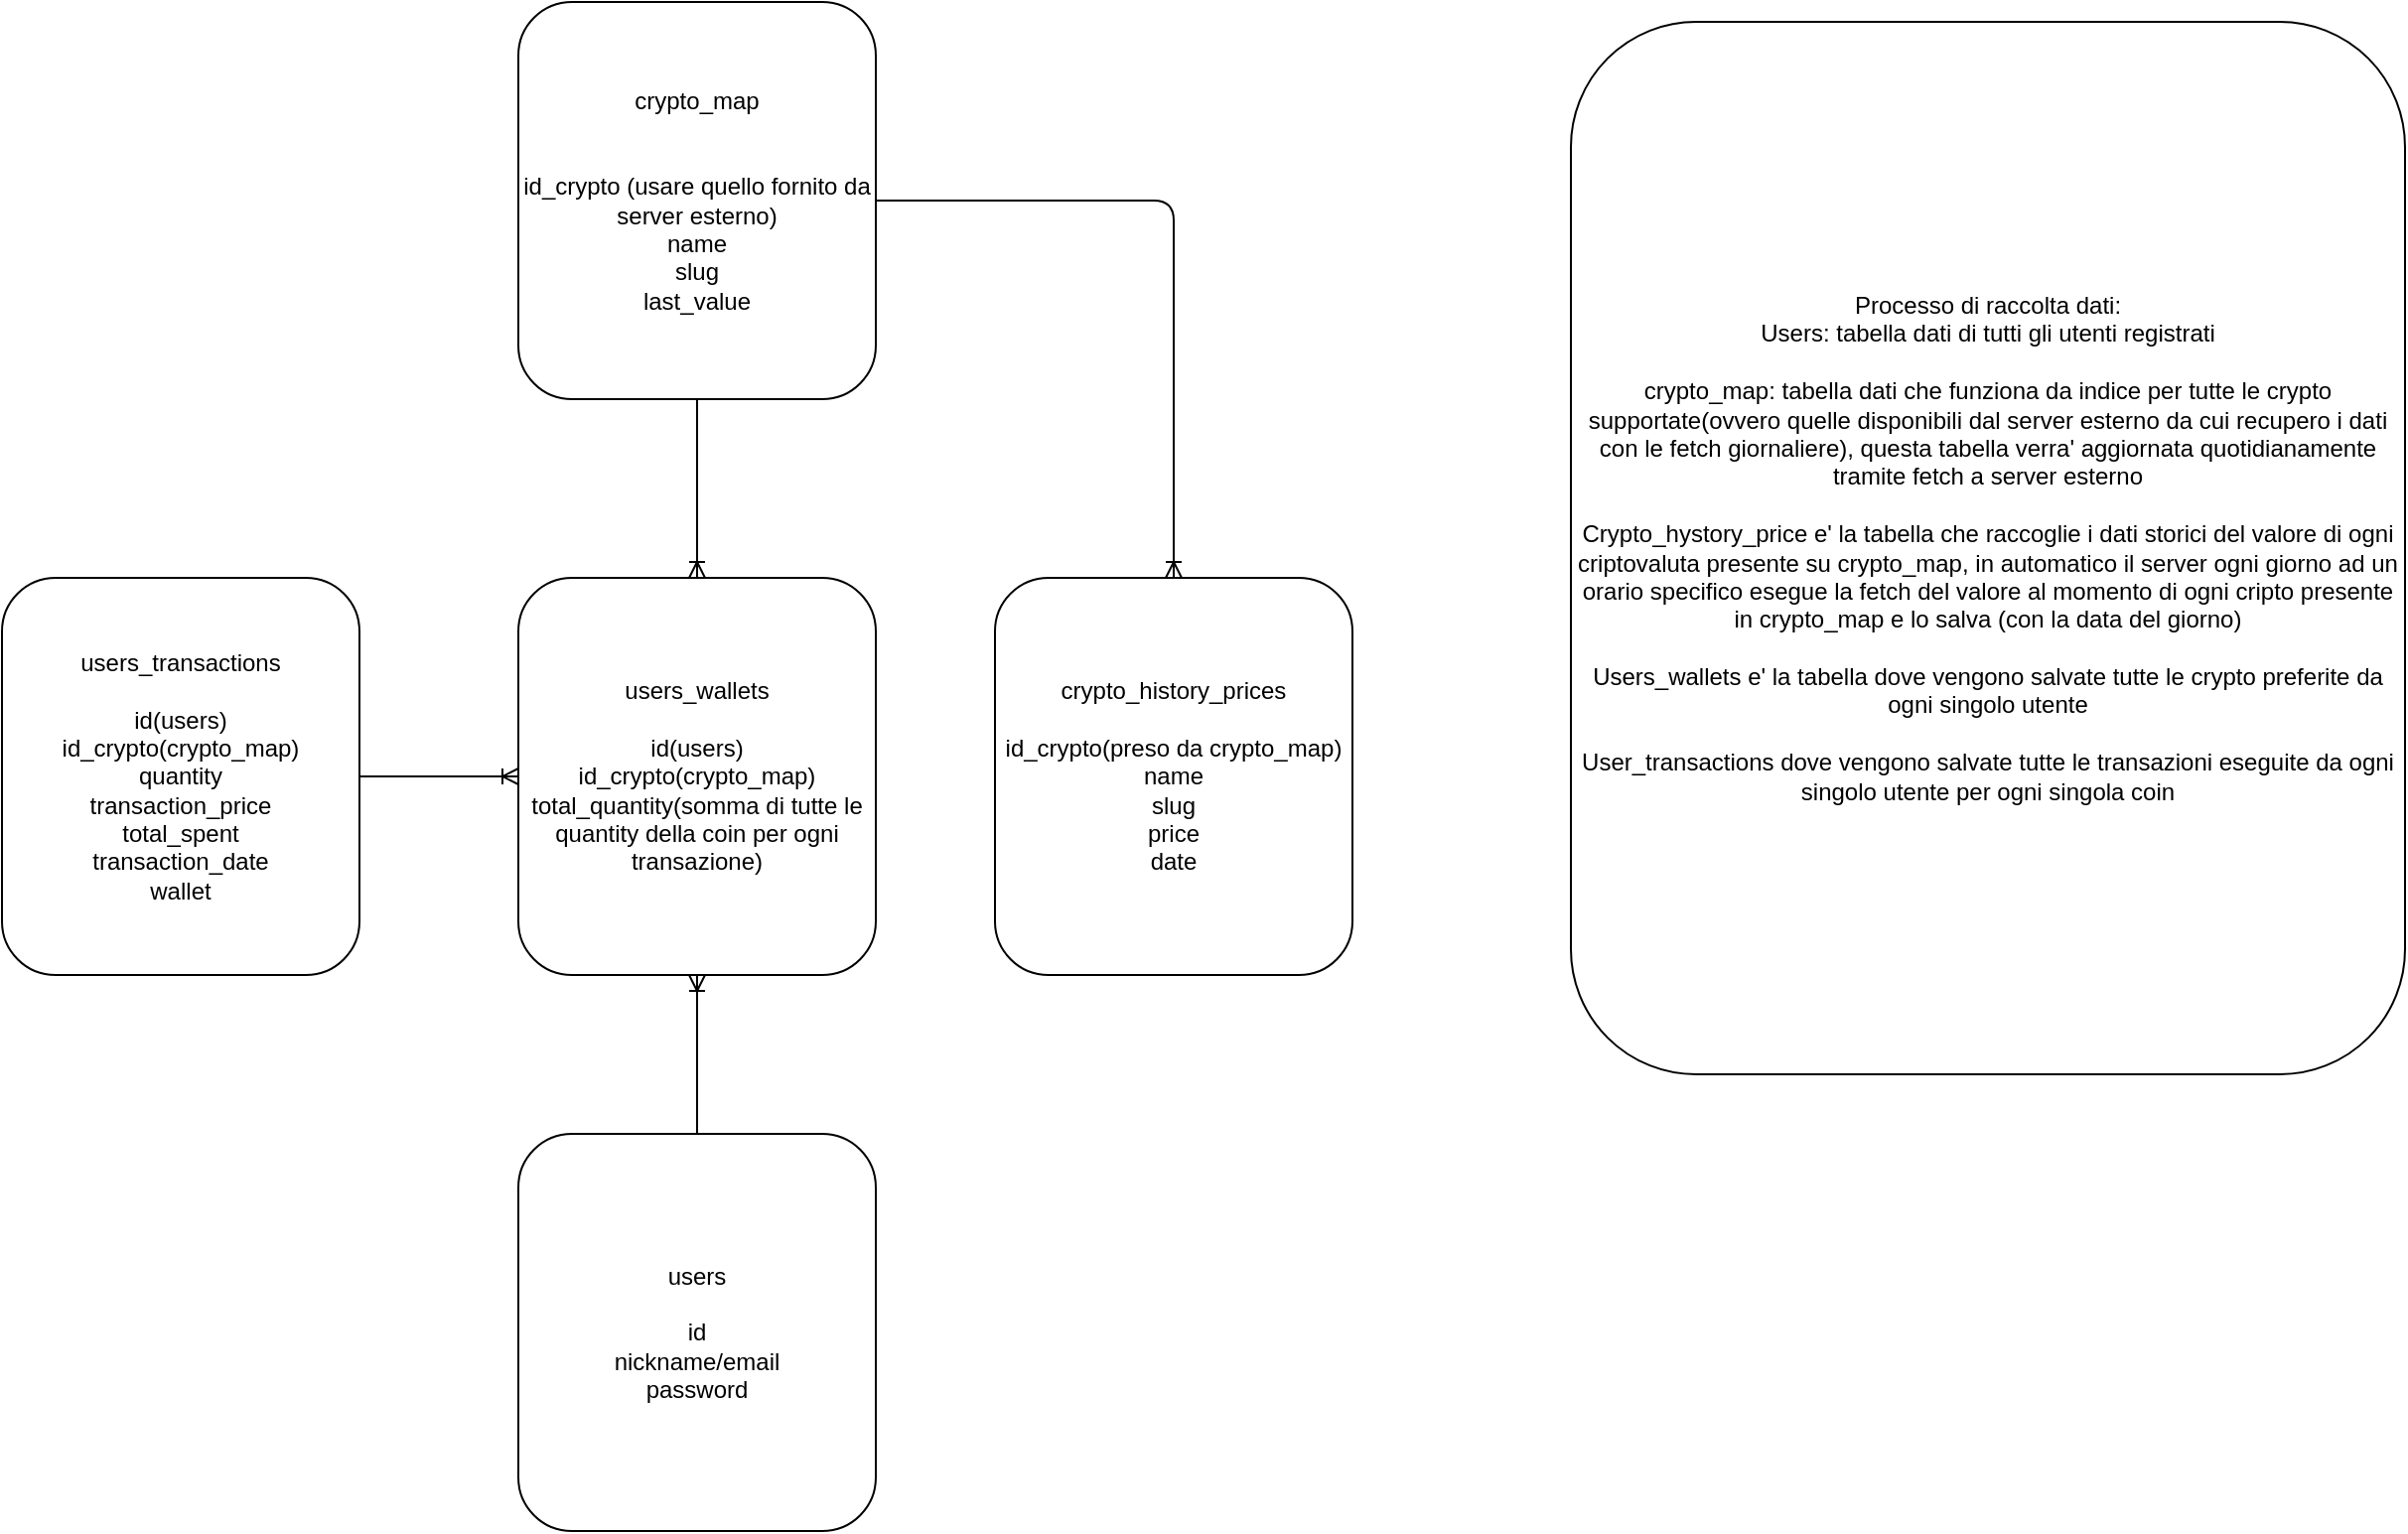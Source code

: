 <mxfile>
    <diagram id="3jpGTzMEVQdeV-G8sYiz" name="Page-1">
        <mxGraphModel dx="2555" dy="2456" grid="1" gridSize="10" guides="1" tooltips="1" connect="1" arrows="1" fold="1" page="1" pageScale="1" pageWidth="1169" pageHeight="1654" math="0" shadow="0">
            <root>
                <mxCell id="0"/>
                <mxCell id="1" parent="0"/>
                <mxCell id="13" style="edgeStyle=orthogonalEdgeStyle;html=1;entryX=0.5;entryY=1;entryDx=0;entryDy=0;endArrow=ERoneToMany;endFill=0;" edge="1" parent="1" source="2" target="7">
                    <mxGeometry relative="1" as="geometry"/>
                </mxCell>
                <mxCell id="14" style="edgeStyle=orthogonalEdgeStyle;html=1;entryX=0.5;entryY=1;entryDx=0;entryDy=0;endArrow=ERoneToMany;endFill=0;exitX=0.5;exitY=1;exitDx=0;exitDy=0;" edge="1" parent="1" source="6" target="6">
                    <mxGeometry relative="1" as="geometry"/>
                </mxCell>
                <mxCell id="2" value="users&lt;br&gt;&lt;br&gt;id&lt;br&gt;nickname/email&lt;br&gt;password" style="rounded=1;whiteSpace=wrap;html=1;" vertex="1" parent="1">
                    <mxGeometry x="210" y="400" width="180" height="200" as="geometry"/>
                </mxCell>
                <mxCell id="11" style="edgeStyle=orthogonalEdgeStyle;html=1;entryX=0.5;entryY=0;entryDx=0;entryDy=0;endArrow=ERoneToMany;endFill=0;" edge="1" parent="1" source="4" target="5">
                    <mxGeometry relative="1" as="geometry"/>
                </mxCell>
                <mxCell id="12" style="edgeStyle=orthogonalEdgeStyle;html=1;endArrow=ERoneToMany;endFill=0;" edge="1" parent="1" source="4" target="7">
                    <mxGeometry relative="1" as="geometry"/>
                </mxCell>
                <mxCell id="4" value="crypto_map&lt;br&gt;&lt;br&gt;&lt;br&gt;id_crypto (usare quello fornito da server esterno)&lt;br&gt;name&lt;br&gt;slug&lt;br&gt;last_value" style="rounded=1;whiteSpace=wrap;html=1;" vertex="1" parent="1">
                    <mxGeometry x="210" y="-170" width="180" height="200" as="geometry"/>
                </mxCell>
                <mxCell id="5" value="crypto_history_prices&lt;br&gt;&lt;br&gt;id_crypto(preso da crypto_map)&lt;br&gt;name&lt;br&gt;slug&lt;br&gt;price&lt;br&gt;date" style="rounded=1;whiteSpace=wrap;html=1;" vertex="1" parent="1">
                    <mxGeometry x="450" y="120" width="180" height="200" as="geometry"/>
                </mxCell>
                <mxCell id="15" value="" style="edgeStyle=orthogonalEdgeStyle;html=1;endArrow=ERoneToMany;endFill=0;" edge="1" parent="1" source="6" target="7">
                    <mxGeometry relative="1" as="geometry"/>
                </mxCell>
                <mxCell id="6" value="users_transactions&lt;br&gt;&lt;br&gt;id(users)&lt;br&gt;id_crypto(crypto_map)&lt;br&gt;quantity&lt;br&gt;transaction_price&lt;br&gt;total_spent&lt;br&gt;transaction_date&lt;br&gt;wallet" style="rounded=1;whiteSpace=wrap;html=1;" vertex="1" parent="1">
                    <mxGeometry x="-50" y="120" width="180" height="200" as="geometry"/>
                </mxCell>
                <mxCell id="7" value="users_wallets&lt;br&gt;&lt;br&gt;id(users)&lt;br&gt;id_crypto(crypto_map)&lt;br&gt;total_quantity(somma di tutte le quantity della coin per ogni transazione)" style="rounded=1;whiteSpace=wrap;html=1;" vertex="1" parent="1">
                    <mxGeometry x="210" y="120" width="180" height="200" as="geometry"/>
                </mxCell>
                <mxCell id="8" value="Processo di raccolta dati:&lt;br&gt;Users: tabella dati di tutti gli utenti registrati&lt;br&gt;&lt;br&gt;crypto_map: tabella dati che funziona da indice per tutte le crypto supportate(ovvero quelle disponibili dal server esterno da cui recupero i dati con le fetch giornaliere), questa tabella verra' aggiornata quotidianamente tramite fetch a server esterno&lt;br&gt;&lt;br&gt;Crypto_hystory_price e' la tabella che raccoglie i dati storici del valore di ogni criptovaluta presente su crypto_map, in automatico il server ogni giorno ad un orario specifico esegue la fetch del valore al momento di ogni cripto presente in crypto_map e lo salva (con la data del giorno)&lt;br&gt;&lt;br&gt;Users_wallets e' la tabella dove vengono salvate tutte le crypto preferite da ogni singolo utente&lt;br&gt;&lt;br&gt;User_transactions dove vengono salvate tutte le transazioni eseguite da ogni singolo utente per ogni singola coin" style="rounded=1;whiteSpace=wrap;html=1;" vertex="1" parent="1">
                    <mxGeometry x="740" y="-160" width="420" height="530" as="geometry"/>
                </mxCell>
            </root>
        </mxGraphModel>
    </diagram>
</mxfile>